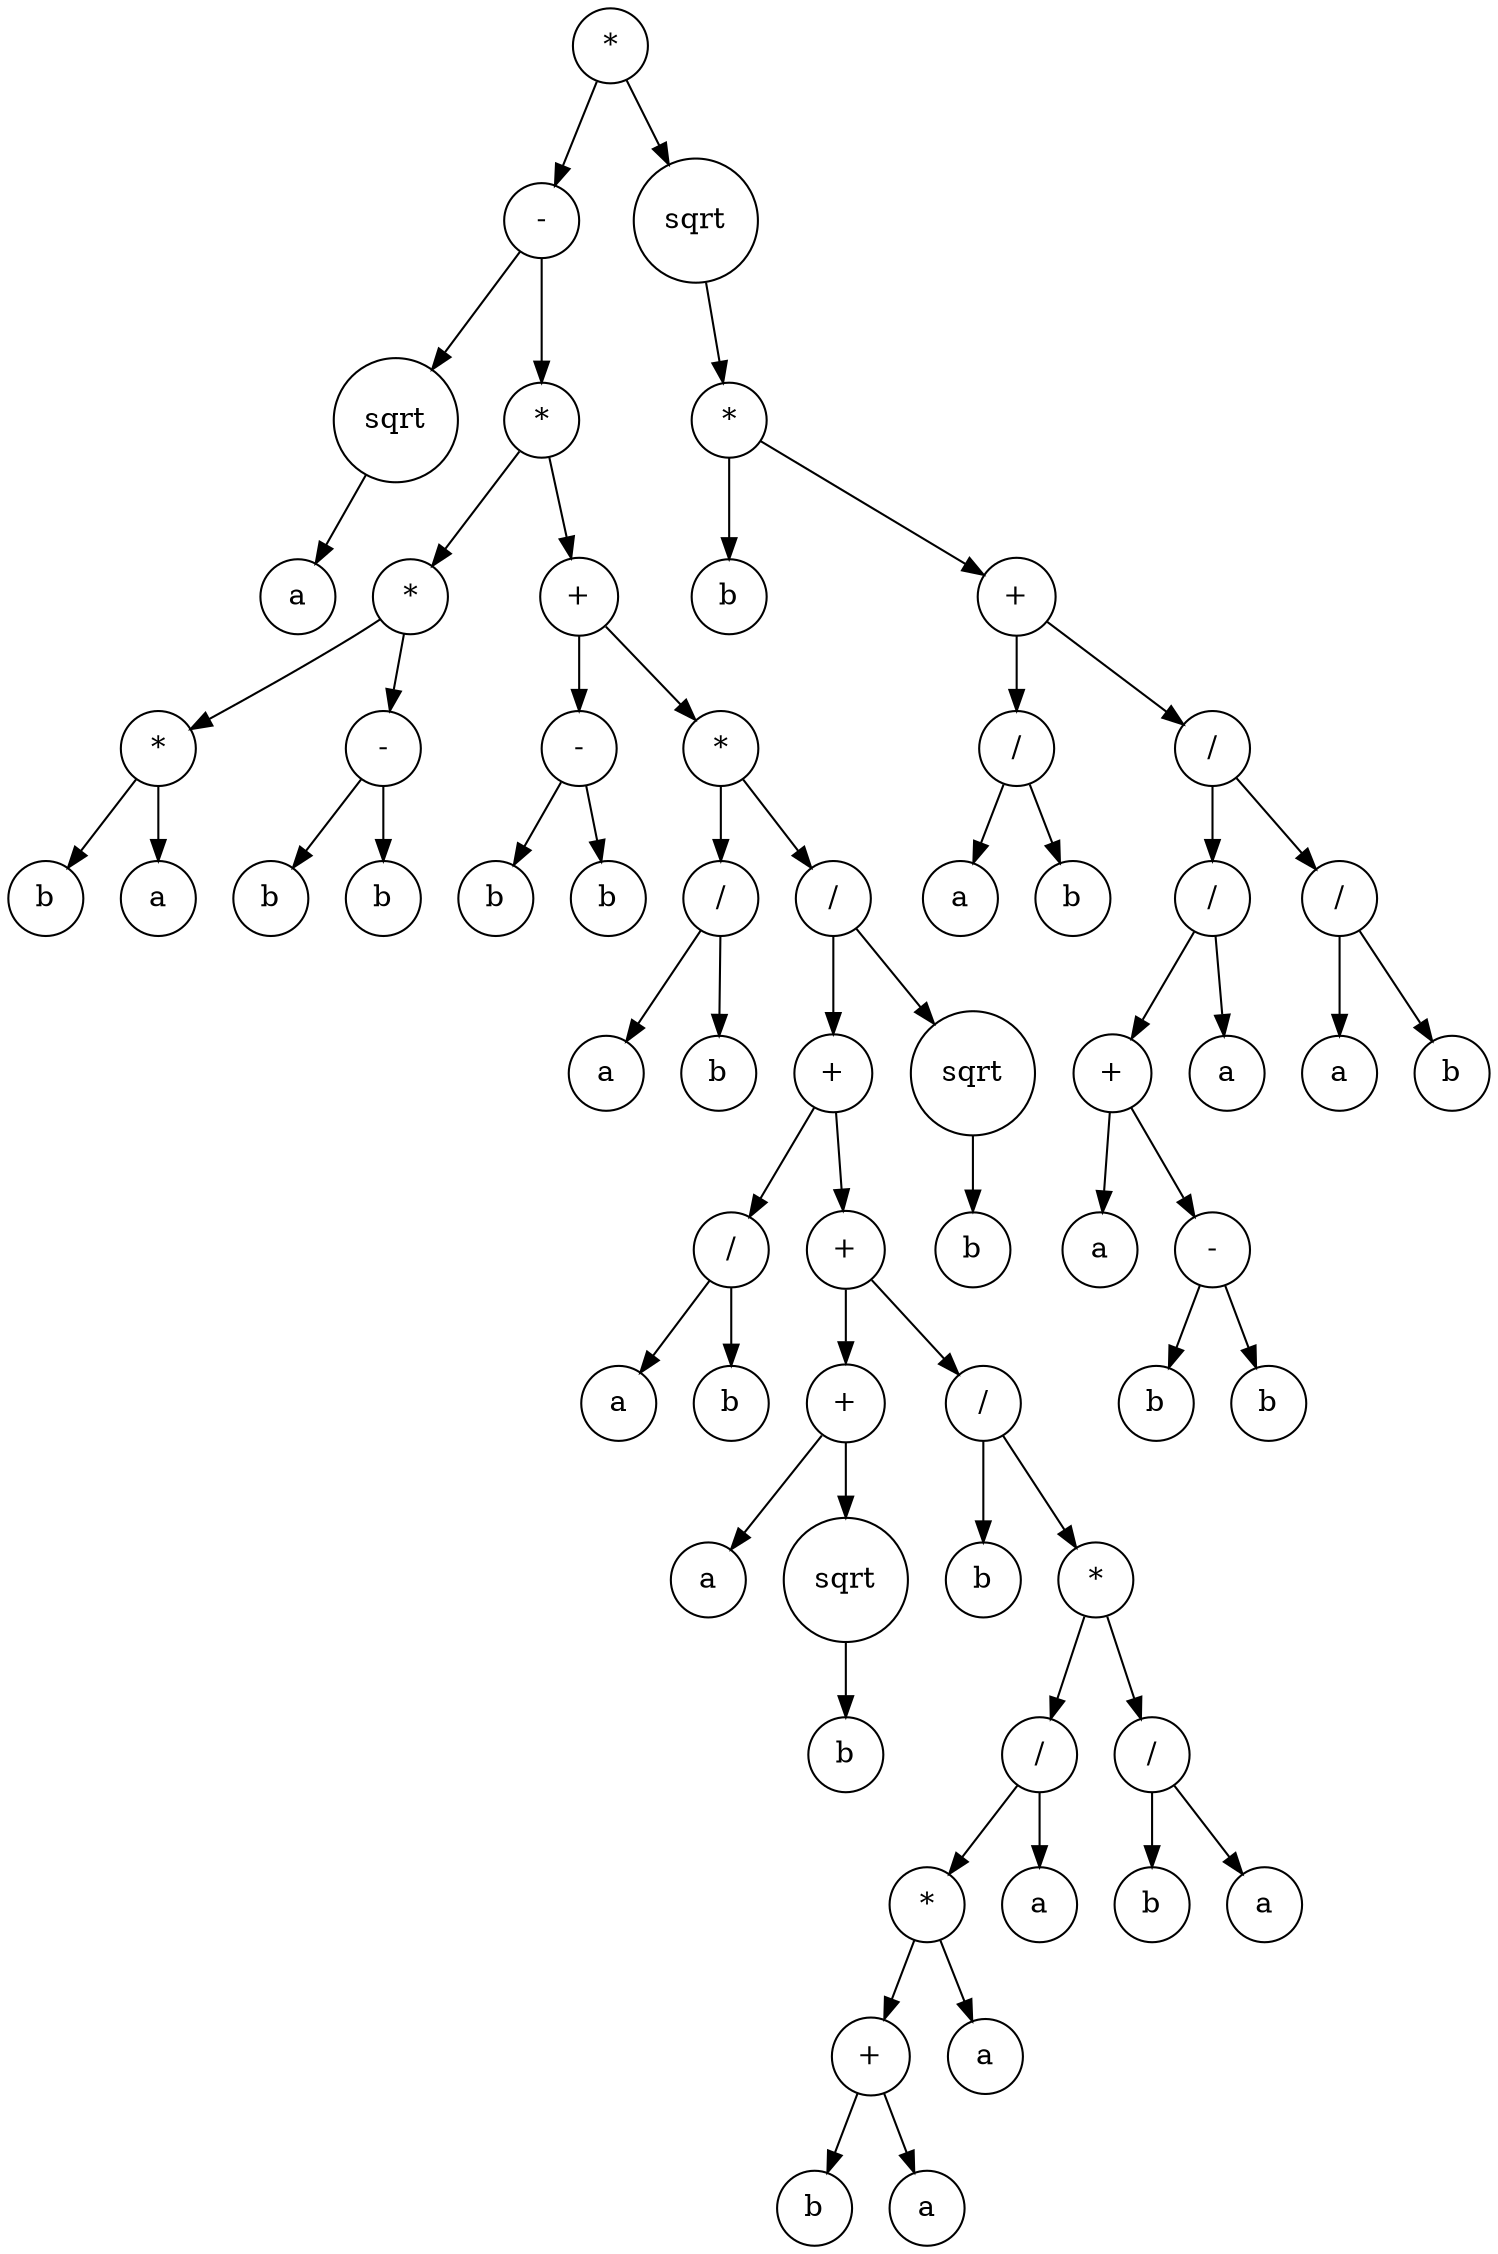 digraph g {
graph [ordering=out];
node [shape=circle];
n[label = "*"];
n0[label = "-"];
n00[label = "sqrt"];
n000[label = "a"];
n00 -> n000;
n0 -> n00;
n01[label = "*"];
n010[label = "*"];
n0100[label = "*"];
n01000[label = "b"];
n0100 -> n01000;
n01001[label = "a"];
n0100 -> n01001;
n010 -> n0100;
n0101[label = "-"];
n01010[label = "b"];
n0101 -> n01010;
n01011[label = "b"];
n0101 -> n01011;
n010 -> n0101;
n01 -> n010;
n011[label = "+"];
n0110[label = "-"];
n01100[label = "b"];
n0110 -> n01100;
n01101[label = "b"];
n0110 -> n01101;
n011 -> n0110;
n0111[label = "*"];
n01110[label = "/"];
n011100[label = "a"];
n01110 -> n011100;
n011101[label = "b"];
n01110 -> n011101;
n0111 -> n01110;
n01111[label = "/"];
n011110[label = "+"];
n0111100[label = "/"];
n01111000[label = "a"];
n0111100 -> n01111000;
n01111001[label = "b"];
n0111100 -> n01111001;
n011110 -> n0111100;
n0111101[label = "+"];
n01111010[label = "+"];
n011110100[label = "a"];
n01111010 -> n011110100;
n011110101[label = "sqrt"];
n0111101010[label = "b"];
n011110101 -> n0111101010;
n01111010 -> n011110101;
n0111101 -> n01111010;
n01111011[label = "/"];
n011110110[label = "b"];
n01111011 -> n011110110;
n011110111[label = "*"];
n0111101110[label = "/"];
n01111011100[label = "*"];
n011110111000[label = "+"];
n0111101110000[label = "b"];
n011110111000 -> n0111101110000;
n0111101110001[label = "a"];
n011110111000 -> n0111101110001;
n01111011100 -> n011110111000;
n011110111001[label = "a"];
n01111011100 -> n011110111001;
n0111101110 -> n01111011100;
n01111011101[label = "a"];
n0111101110 -> n01111011101;
n011110111 -> n0111101110;
n0111101111[label = "/"];
n01111011110[label = "b"];
n0111101111 -> n01111011110;
n01111011111[label = "a"];
n0111101111 -> n01111011111;
n011110111 -> n0111101111;
n01111011 -> n011110111;
n0111101 -> n01111011;
n011110 -> n0111101;
n01111 -> n011110;
n011111[label = "sqrt"];
n0111110[label = "b"];
n011111 -> n0111110;
n01111 -> n011111;
n0111 -> n01111;
n011 -> n0111;
n01 -> n011;
n0 -> n01;
n -> n0;
n1[label = "sqrt"];
n10[label = "*"];
n100[label = "b"];
n10 -> n100;
n101[label = "+"];
n1010[label = "/"];
n10100[label = "a"];
n1010 -> n10100;
n10101[label = "b"];
n1010 -> n10101;
n101 -> n1010;
n1011[label = "/"];
n10110[label = "/"];
n101100[label = "+"];
n1011000[label = "a"];
n101100 -> n1011000;
n1011001[label = "-"];
n10110010[label = "b"];
n1011001 -> n10110010;
n10110011[label = "b"];
n1011001 -> n10110011;
n101100 -> n1011001;
n10110 -> n101100;
n101101[label = "a"];
n10110 -> n101101;
n1011 -> n10110;
n10111[label = "/"];
n101110[label = "a"];
n10111 -> n101110;
n101111[label = "b"];
n10111 -> n101111;
n1011 -> n10111;
n101 -> n1011;
n10 -> n101;
n1 -> n10;
n -> n1;
}
